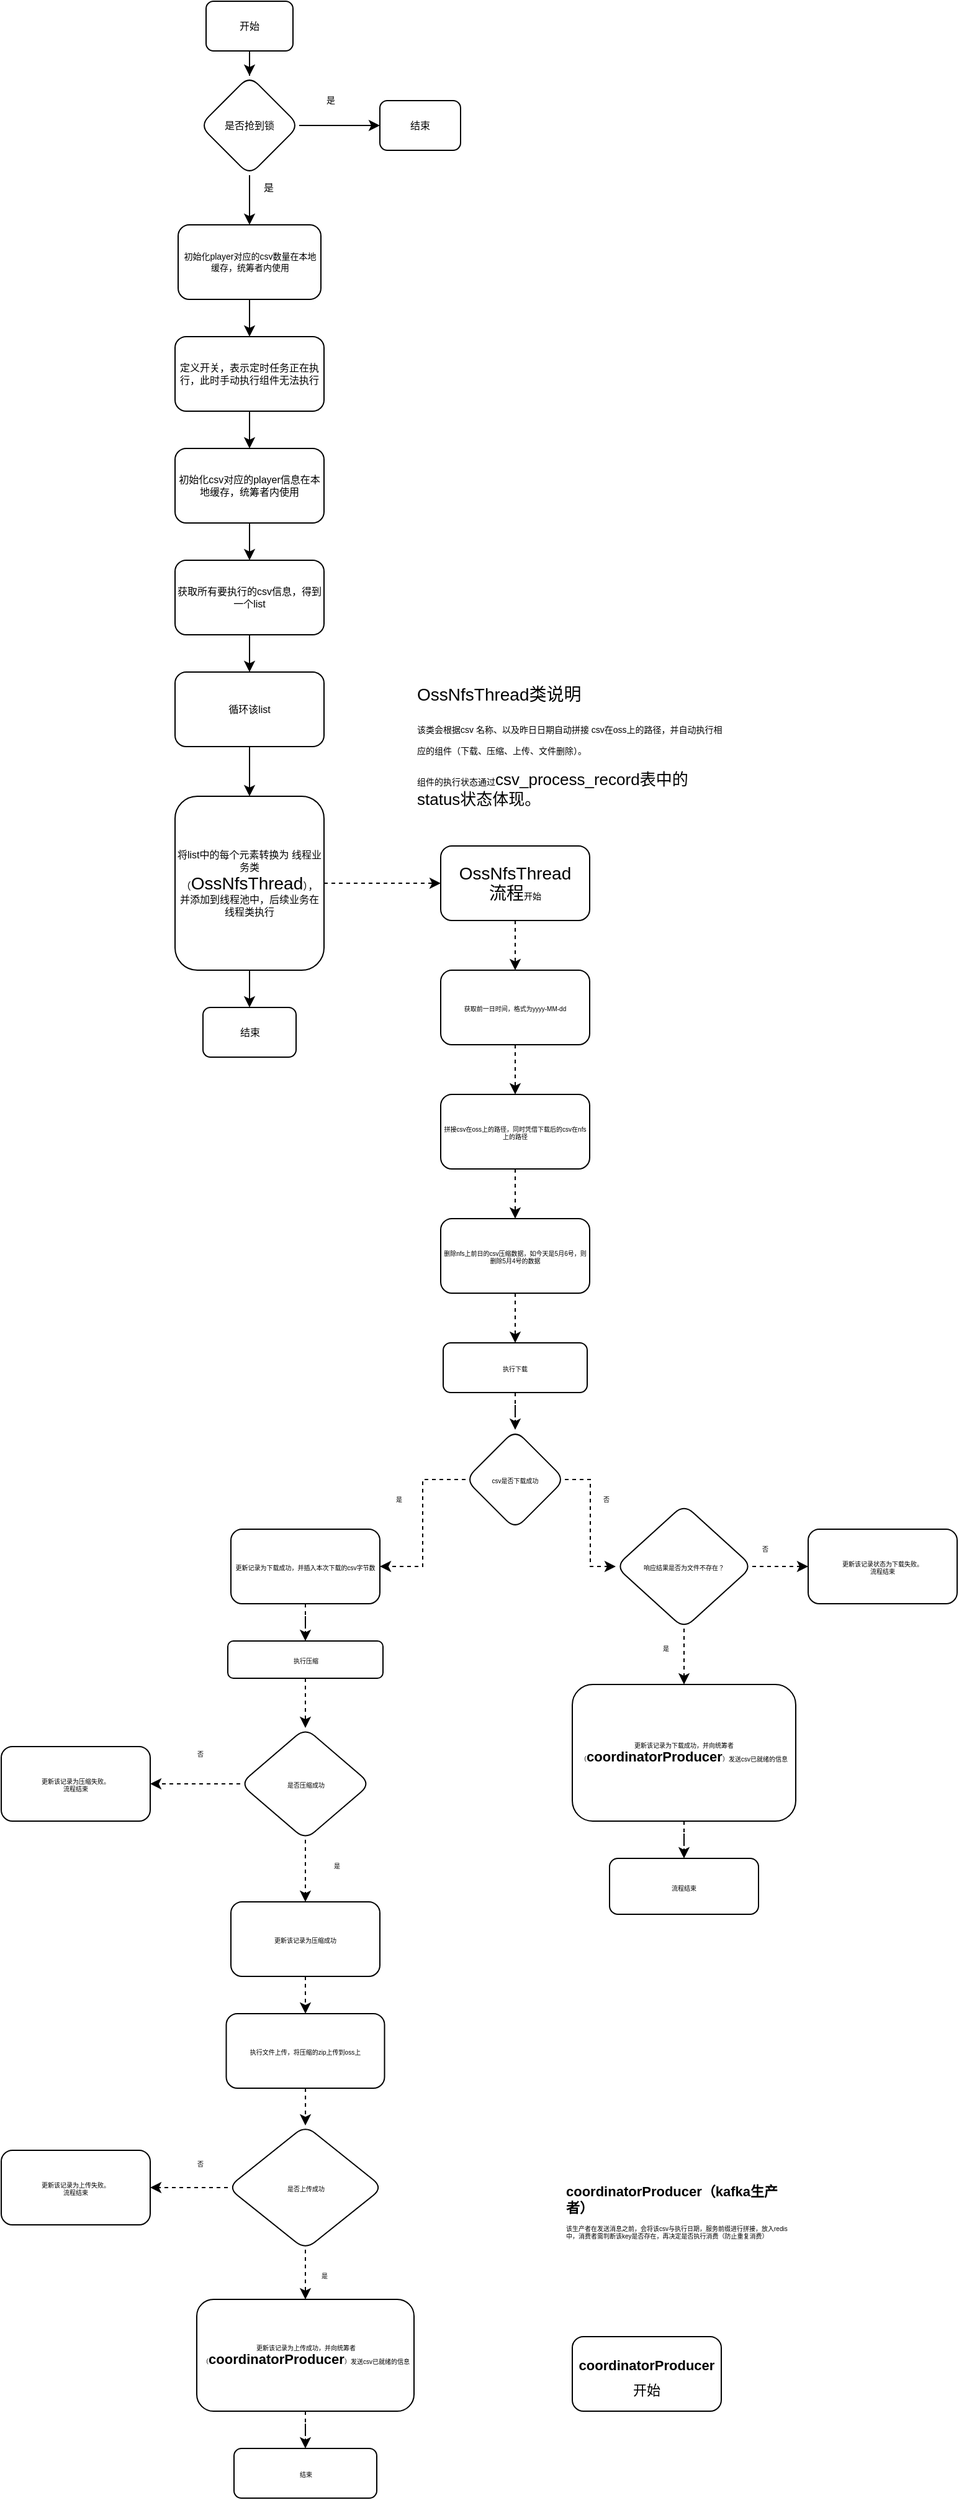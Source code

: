 <mxfile version="16.5.3" type="github">
  <diagram id="C5RBs43oDa-KdzZeNtuy" name="Page-1">
    <mxGraphModel dx="1847" dy="616" grid="1" gridSize="10" guides="1" tooltips="1" connect="1" arrows="1" fold="1" page="1" pageScale="1" pageWidth="827" pageHeight="1169" math="0" shadow="0">
      <root>
        <mxCell id="WIyWlLk6GJQsqaUBKTNV-0" />
        <mxCell id="WIyWlLk6GJQsqaUBKTNV-1" parent="WIyWlLk6GJQsqaUBKTNV-0" />
        <mxCell id="9ICDOCjzjDNLYAUlCZeT-4" value="" style="edgeStyle=orthogonalEdgeStyle;rounded=0;orthogonalLoop=1;jettySize=auto;html=1;fontSize=8;" edge="1" parent="WIyWlLk6GJQsqaUBKTNV-1" source="9ICDOCjzjDNLYAUlCZeT-0" target="9ICDOCjzjDNLYAUlCZeT-3">
          <mxGeometry relative="1" as="geometry" />
        </mxCell>
        <mxCell id="9ICDOCjzjDNLYAUlCZeT-0" value="开始" style="rounded=1;whiteSpace=wrap;html=1;fontSize=8;" vertex="1" parent="WIyWlLk6GJQsqaUBKTNV-1">
          <mxGeometry x="105" y="80" width="70" height="40" as="geometry" />
        </mxCell>
        <mxCell id="9ICDOCjzjDNLYAUlCZeT-9" value="" style="edgeStyle=orthogonalEdgeStyle;rounded=0;orthogonalLoop=1;jettySize=auto;html=1;fontSize=8;" edge="1" parent="WIyWlLk6GJQsqaUBKTNV-1" source="9ICDOCjzjDNLYAUlCZeT-3" target="9ICDOCjzjDNLYAUlCZeT-8">
          <mxGeometry relative="1" as="geometry" />
        </mxCell>
        <mxCell id="9ICDOCjzjDNLYAUlCZeT-17" value="" style="edgeStyle=orthogonalEdgeStyle;rounded=0;orthogonalLoop=1;jettySize=auto;html=1;fontSize=7;" edge="1" parent="WIyWlLk6GJQsqaUBKTNV-1" source="9ICDOCjzjDNLYAUlCZeT-3" target="9ICDOCjzjDNLYAUlCZeT-16">
          <mxGeometry relative="1" as="geometry" />
        </mxCell>
        <mxCell id="9ICDOCjzjDNLYAUlCZeT-3" value="是否抢到锁" style="rhombus;whiteSpace=wrap;html=1;rounded=1;fontSize=8;" vertex="1" parent="WIyWlLk6GJQsqaUBKTNV-1">
          <mxGeometry x="100" y="140" width="80" height="80" as="geometry" />
        </mxCell>
        <mxCell id="9ICDOCjzjDNLYAUlCZeT-12" value="" style="edgeStyle=orthogonalEdgeStyle;rounded=0;orthogonalLoop=1;jettySize=auto;html=1;fontSize=8;" edge="1" parent="WIyWlLk6GJQsqaUBKTNV-1" source="9ICDOCjzjDNLYAUlCZeT-8" target="9ICDOCjzjDNLYAUlCZeT-11">
          <mxGeometry relative="1" as="geometry" />
        </mxCell>
        <mxCell id="9ICDOCjzjDNLYAUlCZeT-8" value="初始化player对应的csv数量在本地缓存，统筹者内使用" style="whiteSpace=wrap;html=1;rounded=1;fontSize=7;" vertex="1" parent="WIyWlLk6GJQsqaUBKTNV-1">
          <mxGeometry x="82.5" y="260" width="115" height="60" as="geometry" />
        </mxCell>
        <mxCell id="9ICDOCjzjDNLYAUlCZeT-10" value="是" style="text;html=1;align=center;verticalAlign=middle;resizable=0;points=[];autosize=1;strokeColor=none;fillColor=none;fontSize=8;" vertex="1" parent="WIyWlLk6GJQsqaUBKTNV-1">
          <mxGeometry x="140" y="220" width="30" height="20" as="geometry" />
        </mxCell>
        <mxCell id="9ICDOCjzjDNLYAUlCZeT-14" value="" style="edgeStyle=orthogonalEdgeStyle;rounded=0;orthogonalLoop=1;jettySize=auto;html=1;fontSize=8;" edge="1" parent="WIyWlLk6GJQsqaUBKTNV-1" source="9ICDOCjzjDNLYAUlCZeT-11" target="9ICDOCjzjDNLYAUlCZeT-13">
          <mxGeometry relative="1" as="geometry" />
        </mxCell>
        <mxCell id="9ICDOCjzjDNLYAUlCZeT-11" value="定义开关，表示定时任务正在执行，此时手动执行组件无法执行" style="whiteSpace=wrap;html=1;rounded=1;fontSize=8;" vertex="1" parent="WIyWlLk6GJQsqaUBKTNV-1">
          <mxGeometry x="80" y="350" width="120" height="60" as="geometry" />
        </mxCell>
        <mxCell id="9ICDOCjzjDNLYAUlCZeT-20" value="" style="edgeStyle=orthogonalEdgeStyle;rounded=0;orthogonalLoop=1;jettySize=auto;html=1;fontSize=7;" edge="1" parent="WIyWlLk6GJQsqaUBKTNV-1" source="9ICDOCjzjDNLYAUlCZeT-13" target="9ICDOCjzjDNLYAUlCZeT-19">
          <mxGeometry relative="1" as="geometry" />
        </mxCell>
        <mxCell id="9ICDOCjzjDNLYAUlCZeT-13" value="&lt;span style=&quot;font-size: 8px;&quot;&gt;初始化csv对应的player信息在本地缓存，统筹者内使用&lt;/span&gt;" style="whiteSpace=wrap;html=1;rounded=1;fontSize=8;" vertex="1" parent="WIyWlLk6GJQsqaUBKTNV-1">
          <mxGeometry x="80" y="440" width="120" height="60" as="geometry" />
        </mxCell>
        <mxCell id="9ICDOCjzjDNLYAUlCZeT-16" value="结束" style="whiteSpace=wrap;html=1;fontSize=8;rounded=1;" vertex="1" parent="WIyWlLk6GJQsqaUBKTNV-1">
          <mxGeometry x="245" y="160" width="65" height="40" as="geometry" />
        </mxCell>
        <mxCell id="9ICDOCjzjDNLYAUlCZeT-18" value="是" style="text;html=1;align=center;verticalAlign=middle;resizable=0;points=[];autosize=1;strokeColor=none;fillColor=none;fontSize=7;" vertex="1" parent="WIyWlLk6GJQsqaUBKTNV-1">
          <mxGeometry x="190" y="155" width="30" height="10" as="geometry" />
        </mxCell>
        <mxCell id="9ICDOCjzjDNLYAUlCZeT-23" value="" style="edgeStyle=orthogonalEdgeStyle;rounded=0;orthogonalLoop=1;jettySize=auto;html=1;fontSize=7;" edge="1" parent="WIyWlLk6GJQsqaUBKTNV-1" source="9ICDOCjzjDNLYAUlCZeT-19" target="9ICDOCjzjDNLYAUlCZeT-22">
          <mxGeometry relative="1" as="geometry" />
        </mxCell>
        <mxCell id="9ICDOCjzjDNLYAUlCZeT-19" value="获取所有要执行的csv信息，得到一个list" style="whiteSpace=wrap;html=1;fontSize=8;rounded=1;" vertex="1" parent="WIyWlLk6GJQsqaUBKTNV-1">
          <mxGeometry x="80" y="530" width="120" height="60" as="geometry" />
        </mxCell>
        <mxCell id="9ICDOCjzjDNLYAUlCZeT-29" value="" style="edgeStyle=orthogonalEdgeStyle;rounded=0;orthogonalLoop=1;jettySize=auto;html=1;fontSize=7;" edge="1" parent="WIyWlLk6GJQsqaUBKTNV-1" source="9ICDOCjzjDNLYAUlCZeT-22" target="9ICDOCjzjDNLYAUlCZeT-28">
          <mxGeometry relative="1" as="geometry" />
        </mxCell>
        <mxCell id="9ICDOCjzjDNLYAUlCZeT-22" value="循环该list" style="whiteSpace=wrap;html=1;fontSize=8;rounded=1;" vertex="1" parent="WIyWlLk6GJQsqaUBKTNV-1">
          <mxGeometry x="80" y="620" width="120" height="60" as="geometry" />
        </mxCell>
        <mxCell id="9ICDOCjzjDNLYAUlCZeT-31" value="" style="edgeStyle=orthogonalEdgeStyle;rounded=0;orthogonalLoop=1;jettySize=auto;html=1;fontSize=7;" edge="1" parent="WIyWlLk6GJQsqaUBKTNV-1" source="9ICDOCjzjDNLYAUlCZeT-28" target="9ICDOCjzjDNLYAUlCZeT-30">
          <mxGeometry relative="1" as="geometry" />
        </mxCell>
        <mxCell id="9ICDOCjzjDNLYAUlCZeT-35" style="edgeStyle=orthogonalEdgeStyle;rounded=0;orthogonalLoop=1;jettySize=auto;html=1;exitX=1;exitY=0.5;exitDx=0;exitDy=0;entryX=0;entryY=0.5;entryDx=0;entryDy=0;fontSize=7;dashed=1;" edge="1" parent="WIyWlLk6GJQsqaUBKTNV-1" source="9ICDOCjzjDNLYAUlCZeT-28" target="9ICDOCjzjDNLYAUlCZeT-34">
          <mxGeometry relative="1" as="geometry" />
        </mxCell>
        <mxCell id="9ICDOCjzjDNLYAUlCZeT-28" value="将list中的每个元素转换为 线程业务类（&lt;span style=&quot;background-color: rgb(255 , 255 , 255) ; font-size: 10.5pt&quot;&gt;OssNfsThread&lt;/span&gt;&lt;span&gt;），并添加到线程池中，后续业务在线程类执行&lt;/span&gt;" style="whiteSpace=wrap;html=1;fontSize=8;rounded=1;" vertex="1" parent="WIyWlLk6GJQsqaUBKTNV-1">
          <mxGeometry x="80" y="720" width="120" height="140" as="geometry" />
        </mxCell>
        <mxCell id="9ICDOCjzjDNLYAUlCZeT-30" value="结束" style="whiteSpace=wrap;html=1;fontSize=8;rounded=1;" vertex="1" parent="WIyWlLk6GJQsqaUBKTNV-1">
          <mxGeometry x="102.5" y="890" width="75" height="40" as="geometry" />
        </mxCell>
        <mxCell id="9ICDOCjzjDNLYAUlCZeT-39" value="" style="edgeStyle=orthogonalEdgeStyle;rounded=0;orthogonalLoop=1;jettySize=auto;html=1;dashed=1;fontSize=13;fontColor=#000000;" edge="1" parent="WIyWlLk6GJQsqaUBKTNV-1" source="9ICDOCjzjDNLYAUlCZeT-34" target="9ICDOCjzjDNLYAUlCZeT-38">
          <mxGeometry relative="1" as="geometry" />
        </mxCell>
        <mxCell id="9ICDOCjzjDNLYAUlCZeT-34" value="&lt;span style=&quot;background-color: rgb(255 , 255 , 255) ; font-size: 10.5pt&quot;&gt;OssNfsThread&lt;br&gt;&lt;/span&gt;&lt;font face=&quot;宋体&quot;&gt;&lt;span style=&quot;font-size: 14px ; background-color: rgb(255 , 255 , 255)&quot;&gt;流程&lt;/span&gt;&lt;/font&gt;开始" style="rounded=1;whiteSpace=wrap;html=1;fontSize=7;" vertex="1" parent="WIyWlLk6GJQsqaUBKTNV-1">
          <mxGeometry x="294" y="760" width="120" height="60" as="geometry" />
        </mxCell>
        <mxCell id="9ICDOCjzjDNLYAUlCZeT-37" value="&lt;span style=&quot;font-size: 14px ; text-align: center ; background-color: rgb(255 , 255 , 255)&quot;&gt;OssNfsThread类说明&lt;/span&gt;&lt;h1&gt;&lt;span style=&quot;font-size: 7px ; font-weight: 400&quot;&gt;该类会根据csv 名称、以及昨日日期自动拼接 csv在oss上的路径，并自动执行相应的组件（下载、压缩、上传、文件删除）。&lt;/span&gt;&lt;/h1&gt;&lt;div&gt;组件的执行状态通过&lt;span style=&quot;background-color: rgb(255 , 255 , 255)&quot;&gt;&lt;font style=&quot;font-size: 13px&quot;&gt;csv_process_record表中的status状态体现。&lt;/font&gt;&lt;/span&gt;&lt;/div&gt;" style="text;html=1;strokeColor=none;fillColor=none;spacing=5;spacingTop=-20;whiteSpace=wrap;overflow=hidden;rounded=0;fontSize=7;" vertex="1" parent="WIyWlLk6GJQsqaUBKTNV-1">
          <mxGeometry x="270" y="640" width="260" height="170" as="geometry" />
        </mxCell>
        <mxCell id="9ICDOCjzjDNLYAUlCZeT-41" value="" style="edgeStyle=orthogonalEdgeStyle;rounded=0;orthogonalLoop=1;jettySize=auto;html=1;dashed=1;fontSize=5;fontColor=#000000;" edge="1" parent="WIyWlLk6GJQsqaUBKTNV-1" source="9ICDOCjzjDNLYAUlCZeT-38" target="9ICDOCjzjDNLYAUlCZeT-40">
          <mxGeometry relative="1" as="geometry" />
        </mxCell>
        <mxCell id="9ICDOCjzjDNLYAUlCZeT-38" value="&lt;span style=&quot;font-size: 5px; background-color: rgb(255, 255, 255);&quot;&gt;获取前一日时间，格式为yyyy-MM-dd&lt;/span&gt;" style="rounded=1;whiteSpace=wrap;html=1;fontSize=5;" vertex="1" parent="WIyWlLk6GJQsqaUBKTNV-1">
          <mxGeometry x="294" y="860" width="120" height="60" as="geometry" />
        </mxCell>
        <mxCell id="9ICDOCjzjDNLYAUlCZeT-43" value="" style="edgeStyle=orthogonalEdgeStyle;rounded=0;orthogonalLoop=1;jettySize=auto;html=1;dashed=1;fontSize=5;fontColor=#000000;" edge="1" parent="WIyWlLk6GJQsqaUBKTNV-1" source="9ICDOCjzjDNLYAUlCZeT-40" target="9ICDOCjzjDNLYAUlCZeT-42">
          <mxGeometry relative="1" as="geometry" />
        </mxCell>
        <mxCell id="9ICDOCjzjDNLYAUlCZeT-40" value="&lt;span style=&quot;background-color: rgb(255 , 255 , 255)&quot;&gt;拼接csv在oss上的路径，同时凭借下载后的csv在nfs上的路径&lt;/span&gt;" style="rounded=1;whiteSpace=wrap;html=1;fontSize=5;" vertex="1" parent="WIyWlLk6GJQsqaUBKTNV-1">
          <mxGeometry x="294" y="960" width="120" height="60" as="geometry" />
        </mxCell>
        <mxCell id="9ICDOCjzjDNLYAUlCZeT-45" value="" style="edgeStyle=orthogonalEdgeStyle;rounded=0;orthogonalLoop=1;jettySize=auto;html=1;dashed=1;fontSize=5;fontColor=#000000;" edge="1" parent="WIyWlLk6GJQsqaUBKTNV-1" source="9ICDOCjzjDNLYAUlCZeT-42" target="9ICDOCjzjDNLYAUlCZeT-44">
          <mxGeometry relative="1" as="geometry" />
        </mxCell>
        <mxCell id="9ICDOCjzjDNLYAUlCZeT-42" value="&lt;span style=&quot;background-color: rgb(255 , 255 , 255)&quot;&gt;删除nfs上前日的csv压缩数据，如今天是5月6号，则删除5月4号的数据&lt;/span&gt;" style="rounded=1;whiteSpace=wrap;html=1;fontSize=5;" vertex="1" parent="WIyWlLk6GJQsqaUBKTNV-1">
          <mxGeometry x="294" y="1060" width="120" height="60" as="geometry" />
        </mxCell>
        <mxCell id="9ICDOCjzjDNLYAUlCZeT-47" value="" style="edgeStyle=orthogonalEdgeStyle;rounded=0;orthogonalLoop=1;jettySize=auto;html=1;dashed=1;fontSize=5;fontColor=#000000;" edge="1" parent="WIyWlLk6GJQsqaUBKTNV-1" source="9ICDOCjzjDNLYAUlCZeT-44" target="9ICDOCjzjDNLYAUlCZeT-46">
          <mxGeometry relative="1" as="geometry" />
        </mxCell>
        <mxCell id="9ICDOCjzjDNLYAUlCZeT-44" value="&lt;span style=&quot;background-color: rgb(255 , 255 , 255)&quot;&gt;执行下载&lt;/span&gt;" style="rounded=1;whiteSpace=wrap;html=1;fontSize=5;" vertex="1" parent="WIyWlLk6GJQsqaUBKTNV-1">
          <mxGeometry x="296" y="1160" width="116" height="40" as="geometry" />
        </mxCell>
        <mxCell id="9ICDOCjzjDNLYAUlCZeT-55" value="" style="edgeStyle=orthogonalEdgeStyle;rounded=0;orthogonalLoop=1;jettySize=auto;html=1;dashed=1;fontSize=5;fontColor=#000000;" edge="1" parent="WIyWlLk6GJQsqaUBKTNV-1" source="9ICDOCjzjDNLYAUlCZeT-46" target="9ICDOCjzjDNLYAUlCZeT-54">
          <mxGeometry relative="1" as="geometry" />
        </mxCell>
        <mxCell id="9ICDOCjzjDNLYAUlCZeT-69" value="" style="edgeStyle=orthogonalEdgeStyle;rounded=0;orthogonalLoop=1;jettySize=auto;html=1;dashed=1;fontSize=5;fontColor=#000000;" edge="1" parent="WIyWlLk6GJQsqaUBKTNV-1" source="9ICDOCjzjDNLYAUlCZeT-46" target="9ICDOCjzjDNLYAUlCZeT-68">
          <mxGeometry relative="1" as="geometry" />
        </mxCell>
        <mxCell id="9ICDOCjzjDNLYAUlCZeT-46" value="csv是否下载成功" style="rhombus;whiteSpace=wrap;html=1;fontSize=5;rounded=1;" vertex="1" parent="WIyWlLk6GJQsqaUBKTNV-1">
          <mxGeometry x="314" y="1230" width="80" height="80" as="geometry" />
        </mxCell>
        <mxCell id="9ICDOCjzjDNLYAUlCZeT-61" value="" style="edgeStyle=orthogonalEdgeStyle;rounded=0;orthogonalLoop=1;jettySize=auto;html=1;dashed=1;fontSize=5;fontColor=#000000;" edge="1" parent="WIyWlLk6GJQsqaUBKTNV-1" source="9ICDOCjzjDNLYAUlCZeT-54" target="9ICDOCjzjDNLYAUlCZeT-60">
          <mxGeometry relative="1" as="geometry" />
        </mxCell>
        <mxCell id="9ICDOCjzjDNLYAUlCZeT-64" value="" style="edgeStyle=orthogonalEdgeStyle;rounded=0;orthogonalLoop=1;jettySize=auto;html=1;dashed=1;fontSize=5;fontColor=#000000;" edge="1" parent="WIyWlLk6GJQsqaUBKTNV-1" source="9ICDOCjzjDNLYAUlCZeT-54" target="9ICDOCjzjDNLYAUlCZeT-63">
          <mxGeometry relative="1" as="geometry" />
        </mxCell>
        <mxCell id="9ICDOCjzjDNLYAUlCZeT-54" value="响应结果是否为文件不存在？" style="rhombus;whiteSpace=wrap;html=1;fontSize=5;rounded=1;" vertex="1" parent="WIyWlLk6GJQsqaUBKTNV-1">
          <mxGeometry x="435" y="1290" width="110" height="100" as="geometry" />
        </mxCell>
        <mxCell id="9ICDOCjzjDNLYAUlCZeT-56" value="否" style="text;html=1;align=center;verticalAlign=middle;resizable=0;points=[];autosize=1;strokeColor=none;fillColor=none;fontSize=5;fontColor=#000000;" vertex="1" parent="WIyWlLk6GJQsqaUBKTNV-1">
          <mxGeometry x="412" y="1280" width="30" height="10" as="geometry" />
        </mxCell>
        <mxCell id="9ICDOCjzjDNLYAUlCZeT-59" value="否" style="text;html=1;align=center;verticalAlign=middle;resizable=0;points=[];autosize=1;strokeColor=none;fillColor=none;fontSize=5;fontColor=#000000;" vertex="1" parent="WIyWlLk6GJQsqaUBKTNV-1">
          <mxGeometry x="540" y="1320" width="30" height="10" as="geometry" />
        </mxCell>
        <mxCell id="9ICDOCjzjDNLYAUlCZeT-60" value="更新该记录状态为下载失败。&lt;br&gt;流程结束" style="whiteSpace=wrap;html=1;fontSize=5;rounded=1;" vertex="1" parent="WIyWlLk6GJQsqaUBKTNV-1">
          <mxGeometry x="590" y="1310" width="120" height="60" as="geometry" />
        </mxCell>
        <mxCell id="9ICDOCjzjDNLYAUlCZeT-67" value="" style="edgeStyle=orthogonalEdgeStyle;rounded=0;orthogonalLoop=1;jettySize=auto;html=1;dashed=1;fontSize=5;fontColor=#000000;" edge="1" parent="WIyWlLk6GJQsqaUBKTNV-1" source="9ICDOCjzjDNLYAUlCZeT-63" target="9ICDOCjzjDNLYAUlCZeT-66">
          <mxGeometry relative="1" as="geometry" />
        </mxCell>
        <mxCell id="9ICDOCjzjDNLYAUlCZeT-63" value="更新该记录为下载成功，并向统筹者（&lt;span style=&quot;font-weight: bold ; background-color: rgb(255 , 255 , 255)&quot;&gt;&lt;font style=&quot;font-size: 11px&quot;&gt;coordinatorProducer&lt;/font&gt;&lt;/span&gt;）发送csv已就绪的信息" style="whiteSpace=wrap;html=1;fontSize=5;rounded=1;" vertex="1" parent="WIyWlLk6GJQsqaUBKTNV-1">
          <mxGeometry x="400" y="1435" width="180" height="110" as="geometry" />
        </mxCell>
        <mxCell id="9ICDOCjzjDNLYAUlCZeT-65" value="是" style="text;html=1;align=center;verticalAlign=middle;resizable=0;points=[];autosize=1;strokeColor=none;fillColor=none;fontSize=5;fontColor=#000000;" vertex="1" parent="WIyWlLk6GJQsqaUBKTNV-1">
          <mxGeometry x="460" y="1400" width="30" height="10" as="geometry" />
        </mxCell>
        <mxCell id="9ICDOCjzjDNLYAUlCZeT-66" value="流程结束" style="whiteSpace=wrap;html=1;fontSize=5;rounded=1;" vertex="1" parent="WIyWlLk6GJQsqaUBKTNV-1">
          <mxGeometry x="430" y="1575" width="120" height="45" as="geometry" />
        </mxCell>
        <mxCell id="9ICDOCjzjDNLYAUlCZeT-72" value="" style="edgeStyle=orthogonalEdgeStyle;rounded=0;orthogonalLoop=1;jettySize=auto;html=1;dashed=1;fontSize=5;fontColor=#000000;" edge="1" parent="WIyWlLk6GJQsqaUBKTNV-1" source="9ICDOCjzjDNLYAUlCZeT-68" target="9ICDOCjzjDNLYAUlCZeT-71">
          <mxGeometry relative="1" as="geometry" />
        </mxCell>
        <mxCell id="9ICDOCjzjDNLYAUlCZeT-68" value="更新记录为下载成功，并插入本次下载的csv字节数" style="whiteSpace=wrap;html=1;fontSize=5;rounded=1;" vertex="1" parent="WIyWlLk6GJQsqaUBKTNV-1">
          <mxGeometry x="125" y="1310" width="120" height="60" as="geometry" />
        </mxCell>
        <mxCell id="9ICDOCjzjDNLYAUlCZeT-70" value="是" style="text;html=1;align=center;verticalAlign=middle;resizable=0;points=[];autosize=1;strokeColor=none;fillColor=none;fontSize=5;fontColor=#000000;" vertex="1" parent="WIyWlLk6GJQsqaUBKTNV-1">
          <mxGeometry x="245" y="1280" width="30" height="10" as="geometry" />
        </mxCell>
        <mxCell id="9ICDOCjzjDNLYAUlCZeT-74" value="" style="edgeStyle=orthogonalEdgeStyle;rounded=0;orthogonalLoop=1;jettySize=auto;html=1;dashed=1;fontSize=5;fontColor=#000000;" edge="1" parent="WIyWlLk6GJQsqaUBKTNV-1" source="9ICDOCjzjDNLYAUlCZeT-71" target="9ICDOCjzjDNLYAUlCZeT-73">
          <mxGeometry relative="1" as="geometry" />
        </mxCell>
        <mxCell id="9ICDOCjzjDNLYAUlCZeT-71" value="执行压缩" style="whiteSpace=wrap;html=1;fontSize=5;rounded=1;" vertex="1" parent="WIyWlLk6GJQsqaUBKTNV-1">
          <mxGeometry x="122.5" y="1400" width="125" height="30" as="geometry" />
        </mxCell>
        <mxCell id="9ICDOCjzjDNLYAUlCZeT-76" value="" style="edgeStyle=orthogonalEdgeStyle;rounded=0;orthogonalLoop=1;jettySize=auto;html=1;dashed=1;fontSize=5;fontColor=#000000;" edge="1" parent="WIyWlLk6GJQsqaUBKTNV-1" source="9ICDOCjzjDNLYAUlCZeT-73" target="9ICDOCjzjDNLYAUlCZeT-75">
          <mxGeometry relative="1" as="geometry" />
        </mxCell>
        <mxCell id="9ICDOCjzjDNLYAUlCZeT-79" value="" style="edgeStyle=orthogonalEdgeStyle;rounded=0;orthogonalLoop=1;jettySize=auto;html=1;dashed=1;fontSize=5;fontColor=#000000;" edge="1" parent="WIyWlLk6GJQsqaUBKTNV-1" source="9ICDOCjzjDNLYAUlCZeT-73" target="9ICDOCjzjDNLYAUlCZeT-78">
          <mxGeometry relative="1" as="geometry" />
        </mxCell>
        <mxCell id="9ICDOCjzjDNLYAUlCZeT-73" value="是否压缩成功" style="rhombus;whiteSpace=wrap;html=1;fontSize=5;rounded=1;" vertex="1" parent="WIyWlLk6GJQsqaUBKTNV-1">
          <mxGeometry x="132.5" y="1470" width="105" height="90" as="geometry" />
        </mxCell>
        <mxCell id="9ICDOCjzjDNLYAUlCZeT-75" value="更新该记录为压缩失败。&lt;br&gt;流程结束" style="whiteSpace=wrap;html=1;fontSize=5;rounded=1;" vertex="1" parent="WIyWlLk6GJQsqaUBKTNV-1">
          <mxGeometry x="-60" y="1485" width="120" height="60" as="geometry" />
        </mxCell>
        <mxCell id="9ICDOCjzjDNLYAUlCZeT-77" value="否" style="text;html=1;align=center;verticalAlign=middle;resizable=0;points=[];autosize=1;strokeColor=none;fillColor=none;fontSize=5;fontColor=#000000;" vertex="1" parent="WIyWlLk6GJQsqaUBKTNV-1">
          <mxGeometry x="85" y="1485" width="30" height="10" as="geometry" />
        </mxCell>
        <mxCell id="9ICDOCjzjDNLYAUlCZeT-82" value="" style="edgeStyle=orthogonalEdgeStyle;rounded=0;orthogonalLoop=1;jettySize=auto;html=1;dashed=1;fontSize=5;fontColor=#000000;" edge="1" parent="WIyWlLk6GJQsqaUBKTNV-1" source="9ICDOCjzjDNLYAUlCZeT-78" target="9ICDOCjzjDNLYAUlCZeT-81">
          <mxGeometry relative="1" as="geometry" />
        </mxCell>
        <mxCell id="9ICDOCjzjDNLYAUlCZeT-78" value="更新该记录为压缩成功" style="whiteSpace=wrap;html=1;fontSize=5;rounded=1;" vertex="1" parent="WIyWlLk6GJQsqaUBKTNV-1">
          <mxGeometry x="125" y="1610" width="120" height="60" as="geometry" />
        </mxCell>
        <mxCell id="9ICDOCjzjDNLYAUlCZeT-80" value="是" style="text;html=1;align=center;verticalAlign=middle;resizable=0;points=[];autosize=1;strokeColor=none;fillColor=none;fontSize=5;fontColor=#000000;" vertex="1" parent="WIyWlLk6GJQsqaUBKTNV-1">
          <mxGeometry x="195" y="1575" width="30" height="10" as="geometry" />
        </mxCell>
        <mxCell id="9ICDOCjzjDNLYAUlCZeT-84" value="" style="edgeStyle=orthogonalEdgeStyle;rounded=0;orthogonalLoop=1;jettySize=auto;html=1;dashed=1;fontSize=5;fontColor=#000000;" edge="1" parent="WIyWlLk6GJQsqaUBKTNV-1" source="9ICDOCjzjDNLYAUlCZeT-81" target="9ICDOCjzjDNLYAUlCZeT-83">
          <mxGeometry relative="1" as="geometry" />
        </mxCell>
        <mxCell id="9ICDOCjzjDNLYAUlCZeT-81" value="执行文件上传，将压缩的zip上传到oss上" style="whiteSpace=wrap;html=1;fontSize=5;rounded=1;" vertex="1" parent="WIyWlLk6GJQsqaUBKTNV-1">
          <mxGeometry x="121.25" y="1700" width="127.5" height="60" as="geometry" />
        </mxCell>
        <mxCell id="9ICDOCjzjDNLYAUlCZeT-86" value="" style="edgeStyle=orthogonalEdgeStyle;rounded=0;orthogonalLoop=1;jettySize=auto;html=1;dashed=1;fontSize=5;fontColor=#000000;" edge="1" parent="WIyWlLk6GJQsqaUBKTNV-1" source="9ICDOCjzjDNLYAUlCZeT-83" target="9ICDOCjzjDNLYAUlCZeT-85">
          <mxGeometry relative="1" as="geometry" />
        </mxCell>
        <mxCell id="9ICDOCjzjDNLYAUlCZeT-89" value="" style="edgeStyle=orthogonalEdgeStyle;rounded=0;orthogonalLoop=1;jettySize=auto;html=1;dashed=1;fontSize=5;fontColor=#000000;" edge="1" parent="WIyWlLk6GJQsqaUBKTNV-1" source="9ICDOCjzjDNLYAUlCZeT-83" target="9ICDOCjzjDNLYAUlCZeT-88">
          <mxGeometry relative="1" as="geometry" />
        </mxCell>
        <mxCell id="9ICDOCjzjDNLYAUlCZeT-83" value="是否上传成功" style="rhombus;whiteSpace=wrap;html=1;fontSize=5;rounded=1;" vertex="1" parent="WIyWlLk6GJQsqaUBKTNV-1">
          <mxGeometry x="122.5" y="1790" width="125" height="100" as="geometry" />
        </mxCell>
        <mxCell id="9ICDOCjzjDNLYAUlCZeT-85" value="更新该记录为上传失败。&lt;br&gt;流程结束" style="whiteSpace=wrap;html=1;fontSize=5;rounded=1;" vertex="1" parent="WIyWlLk6GJQsqaUBKTNV-1">
          <mxGeometry x="-60" y="1810" width="120" height="60" as="geometry" />
        </mxCell>
        <mxCell id="9ICDOCjzjDNLYAUlCZeT-87" value="否&lt;br&gt;" style="text;html=1;align=center;verticalAlign=middle;resizable=0;points=[];autosize=1;strokeColor=none;fillColor=none;fontSize=5;fontColor=#000000;" vertex="1" parent="WIyWlLk6GJQsqaUBKTNV-1">
          <mxGeometry x="85" y="1815" width="30" height="10" as="geometry" />
        </mxCell>
        <mxCell id="9ICDOCjzjDNLYAUlCZeT-92" value="" style="edgeStyle=orthogonalEdgeStyle;rounded=0;orthogonalLoop=1;jettySize=auto;html=1;dashed=1;fontSize=5;fontColor=#000000;" edge="1" parent="WIyWlLk6GJQsqaUBKTNV-1" source="9ICDOCjzjDNLYAUlCZeT-88" target="9ICDOCjzjDNLYAUlCZeT-91">
          <mxGeometry relative="1" as="geometry" />
        </mxCell>
        <mxCell id="9ICDOCjzjDNLYAUlCZeT-88" value="更新该记录为上传成功，并向统筹者（&lt;span style=&quot;font-weight: bold ; background-color: rgb(255 , 255 , 255)&quot;&gt;&lt;font style=&quot;font-size: 11px&quot;&gt;coordinatorProducer&lt;/font&gt;&lt;/span&gt;&lt;span&gt;）发送csv已就绪的信息&lt;/span&gt;" style="whiteSpace=wrap;html=1;fontSize=5;rounded=1;" vertex="1" parent="WIyWlLk6GJQsqaUBKTNV-1">
          <mxGeometry x="97.5" y="1930" width="175" height="90" as="geometry" />
        </mxCell>
        <mxCell id="9ICDOCjzjDNLYAUlCZeT-90" value="是" style="text;html=1;align=center;verticalAlign=middle;resizable=0;points=[];autosize=1;strokeColor=none;fillColor=none;fontSize=5;fontColor=#000000;" vertex="1" parent="WIyWlLk6GJQsqaUBKTNV-1">
          <mxGeometry x="185" y="1905" width="30" height="10" as="geometry" />
        </mxCell>
        <mxCell id="9ICDOCjzjDNLYAUlCZeT-91" value="结束" style="whiteSpace=wrap;html=1;fontSize=5;rounded=1;" vertex="1" parent="WIyWlLk6GJQsqaUBKTNV-1">
          <mxGeometry x="127.5" y="2050" width="115" height="40" as="geometry" />
        </mxCell>
        <mxCell id="9ICDOCjzjDNLYAUlCZeT-93" value="&lt;h1 style=&quot;text-align: left&quot;&gt;&lt;span style=&quot;font-size: 5px ; text-align: center ; background-color: rgb(255 , 255 , 255)&quot;&gt;&lt;font style=&quot;font-size: 11px&quot;&gt;coordinatorProducer&lt;/font&gt;&lt;/span&gt;&lt;/h1&gt;&lt;div&gt;&lt;span style=&quot;font-size: 5px ; text-align: center ; background-color: rgb(255 , 255 , 255)&quot;&gt;&lt;font style=&quot;font-size: 11px&quot;&gt;开始&lt;/font&gt;&lt;/span&gt;&lt;/div&gt;" style="rounded=1;whiteSpace=wrap;html=1;fontSize=5;fontColor=#000000;" vertex="1" parent="WIyWlLk6GJQsqaUBKTNV-1">
          <mxGeometry x="400" y="1960" width="120" height="60" as="geometry" />
        </mxCell>
        <mxCell id="9ICDOCjzjDNLYAUlCZeT-94" value="&lt;h1&gt;&lt;span style=&quot;font-size: 5px ; text-align: center ; background-color: rgb(255 , 255 , 255)&quot;&gt;&lt;font style=&quot;font-size: 11px&quot;&gt;coordinatorProducer（kafka生产者）&lt;/font&gt;&lt;/span&gt;&lt;br&gt;&lt;/h1&gt;&lt;p&gt;该生产者在发送消息之前，会将该csv与执行日期，服务前缀进行拼接，放入redis中，消费者需判断该key是否存在，再决定是否执行消费（防止重复消费）&lt;/p&gt;" style="text;html=1;strokeColor=none;fillColor=none;spacing=5;spacingTop=-20;whiteSpace=wrap;overflow=hidden;rounded=0;fontSize=5;fontColor=#000000;" vertex="1" parent="WIyWlLk6GJQsqaUBKTNV-1">
          <mxGeometry x="390" y="1840" width="190" height="120" as="geometry" />
        </mxCell>
      </root>
    </mxGraphModel>
  </diagram>
</mxfile>
